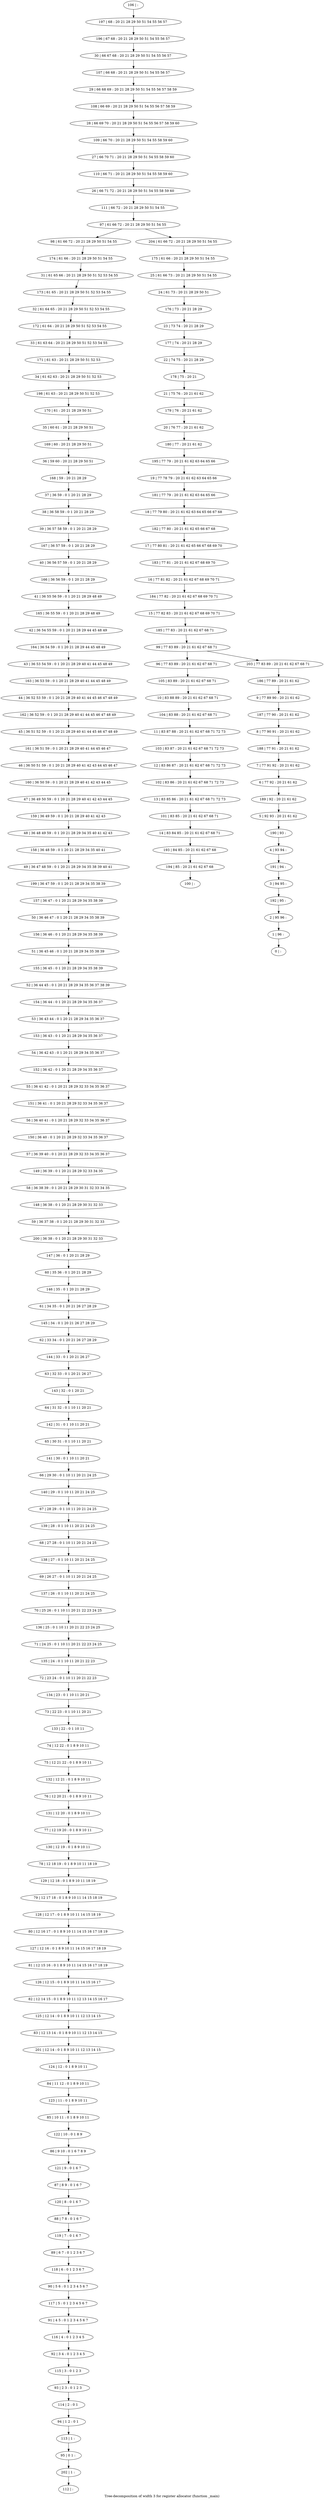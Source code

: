 digraph G {
graph [label="Tree-decomposition of width 3 for register allocator (function _main)"]
0[label="0 | : "];
1[label="1 | 96 : "];
2[label="2 | 95 96 : "];
3[label="3 | 94 95 : "];
4[label="4 | 93 94 : "];
5[label="5 | 92 93 : 20 21 61 62 "];
6[label="6 | 77 92 : 20 21 61 62 "];
7[label="7 | 77 91 92 : 20 21 61 62 "];
8[label="8 | 77 90 91 : 20 21 61 62 "];
9[label="9 | 77 89 90 : 20 21 61 62 "];
10[label="10 | 83 88 89 : 20 21 61 62 67 68 71 "];
11[label="11 | 83 87 88 : 20 21 61 62 67 68 71 72 73 "];
12[label="12 | 83 86 87 : 20 21 61 62 67 68 71 72 73 "];
13[label="13 | 83 85 86 : 20 21 61 62 67 68 71 72 73 "];
14[label="14 | 83 84 85 : 20 21 61 62 67 68 71 "];
15[label="15 | 77 82 83 : 20 21 61 62 67 68 69 70 71 "];
16[label="16 | 77 81 82 : 20 21 61 62 67 68 69 70 71 "];
17[label="17 | 77 80 81 : 20 21 61 62 65 66 67 68 69 70 "];
18[label="18 | 77 79 80 : 20 21 61 62 63 64 65 66 67 68 "];
19[label="19 | 77 78 79 : 20 21 61 62 63 64 65 66 "];
20[label="20 | 76 77 : 20 21 61 62 "];
21[label="21 | 75 76 : 20 21 61 62 "];
22[label="22 | 74 75 : 20 21 28 29 "];
23[label="23 | 73 74 : 20 21 28 29 "];
24[label="24 | 61 73 : 20 21 28 29 50 51 "];
25[label="25 | 61 66 73 : 20 21 28 29 50 51 54 55 "];
26[label="26 | 66 71 72 : 20 21 28 29 50 51 54 55 58 59 60 "];
27[label="27 | 66 70 71 : 20 21 28 29 50 51 54 55 58 59 60 "];
28[label="28 | 66 69 70 : 20 21 28 29 50 51 54 55 56 57 58 59 60 "];
29[label="29 | 66 68 69 : 20 21 28 29 50 51 54 55 56 57 58 59 "];
30[label="30 | 66 67 68 : 20 21 28 29 50 51 54 55 56 57 "];
31[label="31 | 61 65 66 : 20 21 28 29 50 51 52 53 54 55 "];
32[label="32 | 61 64 65 : 20 21 28 29 50 51 52 53 54 55 "];
33[label="33 | 61 63 64 : 20 21 28 29 50 51 52 53 54 55 "];
34[label="34 | 61 62 63 : 20 21 28 29 50 51 52 53 "];
35[label="35 | 60 61 : 20 21 28 29 50 51 "];
36[label="36 | 59 60 : 20 21 28 29 50 51 "];
37[label="37 | 36 59 : 0 1 20 21 28 29 "];
38[label="38 | 36 58 59 : 0 1 20 21 28 29 "];
39[label="39 | 36 57 58 59 : 0 1 20 21 28 29 "];
40[label="40 | 36 56 57 59 : 0 1 20 21 28 29 "];
41[label="41 | 36 55 56 59 : 0 1 20 21 28 29 48 49 "];
42[label="42 | 36 54 55 59 : 0 1 20 21 28 29 44 45 48 49 "];
43[label="43 | 36 53 54 59 : 0 1 20 21 28 29 40 41 44 45 48 49 "];
44[label="44 | 36 52 53 59 : 0 1 20 21 28 29 40 41 44 45 46 47 48 49 "];
45[label="45 | 36 51 52 59 : 0 1 20 21 28 29 40 41 44 45 46 47 48 49 "];
46[label="46 | 36 50 51 59 : 0 1 20 21 28 29 40 41 42 43 44 45 46 47 "];
47[label="47 | 36 49 50 59 : 0 1 20 21 28 29 40 41 42 43 44 45 "];
48[label="48 | 36 48 49 59 : 0 1 20 21 28 29 34 35 40 41 42 43 "];
49[label="49 | 36 47 48 59 : 0 1 20 21 28 29 34 35 38 39 40 41 "];
50[label="50 | 36 46 47 : 0 1 20 21 28 29 34 35 38 39 "];
51[label="51 | 36 45 46 : 0 1 20 21 28 29 34 35 38 39 "];
52[label="52 | 36 44 45 : 0 1 20 21 28 29 34 35 36 37 38 39 "];
53[label="53 | 36 43 44 : 0 1 20 21 28 29 34 35 36 37 "];
54[label="54 | 36 42 43 : 0 1 20 21 28 29 34 35 36 37 "];
55[label="55 | 36 41 42 : 0 1 20 21 28 29 32 33 34 35 36 37 "];
56[label="56 | 36 40 41 : 0 1 20 21 28 29 32 33 34 35 36 37 "];
57[label="57 | 36 39 40 : 0 1 20 21 28 29 32 33 34 35 36 37 "];
58[label="58 | 36 38 39 : 0 1 20 21 28 29 30 31 32 33 34 35 "];
59[label="59 | 36 37 38 : 0 1 20 21 28 29 30 31 32 33 "];
60[label="60 | 35 36 : 0 1 20 21 28 29 "];
61[label="61 | 34 35 : 0 1 20 21 26 27 28 29 "];
62[label="62 | 33 34 : 0 1 20 21 26 27 28 29 "];
63[label="63 | 32 33 : 0 1 20 21 26 27 "];
64[label="64 | 31 32 : 0 1 10 11 20 21 "];
65[label="65 | 30 31 : 0 1 10 11 20 21 "];
66[label="66 | 29 30 : 0 1 10 11 20 21 24 25 "];
67[label="67 | 28 29 : 0 1 10 11 20 21 24 25 "];
68[label="68 | 27 28 : 0 1 10 11 20 21 24 25 "];
69[label="69 | 26 27 : 0 1 10 11 20 21 24 25 "];
70[label="70 | 25 26 : 0 1 10 11 20 21 22 23 24 25 "];
71[label="71 | 24 25 : 0 1 10 11 20 21 22 23 24 25 "];
72[label="72 | 23 24 : 0 1 10 11 20 21 22 23 "];
73[label="73 | 22 23 : 0 1 10 11 20 21 "];
74[label="74 | 12 22 : 0 1 8 9 10 11 "];
75[label="75 | 12 21 22 : 0 1 8 9 10 11 "];
76[label="76 | 12 20 21 : 0 1 8 9 10 11 "];
77[label="77 | 12 19 20 : 0 1 8 9 10 11 "];
78[label="78 | 12 18 19 : 0 1 8 9 10 11 18 19 "];
79[label="79 | 12 17 18 : 0 1 8 9 10 11 14 15 18 19 "];
80[label="80 | 12 16 17 : 0 1 8 9 10 11 14 15 16 17 18 19 "];
81[label="81 | 12 15 16 : 0 1 8 9 10 11 14 15 16 17 18 19 "];
82[label="82 | 12 14 15 : 0 1 8 9 10 11 12 13 14 15 16 17 "];
83[label="83 | 12 13 14 : 0 1 8 9 10 11 12 13 14 15 "];
84[label="84 | 11 12 : 0 1 8 9 10 11 "];
85[label="85 | 10 11 : 0 1 8 9 10 11 "];
86[label="86 | 9 10 : 0 1 6 7 8 9 "];
87[label="87 | 8 9 : 0 1 6 7 "];
88[label="88 | 7 8 : 0 1 6 7 "];
89[label="89 | 6 7 : 0 1 2 3 6 7 "];
90[label="90 | 5 6 : 0 1 2 3 4 5 6 7 "];
91[label="91 | 4 5 : 0 1 2 3 4 5 6 7 "];
92[label="92 | 3 4 : 0 1 2 3 4 5 "];
93[label="93 | 2 3 : 0 1 2 3 "];
94[label="94 | 1 2 : 0 1 "];
95[label="95 | 0 1 : "];
96[label="96 | 77 83 89 : 20 21 61 62 67 68 71 "];
97[label="97 | 61 66 72 : 20 21 28 29 50 51 54 55 "];
98[label="98 | 61 66 72 : 20 21 28 29 50 51 54 55 "];
99[label="99 | 77 83 89 : 20 21 61 62 67 68 71 "];
100[label="100 | : "];
101[label="101 | 83 85 : 20 21 61 62 67 68 71 "];
102[label="102 | 83 86 : 20 21 61 62 67 68 71 72 73 "];
103[label="103 | 83 87 : 20 21 61 62 67 68 71 72 73 "];
104[label="104 | 83 88 : 20 21 61 62 67 68 71 "];
105[label="105 | 83 89 : 20 21 61 62 67 68 71 "];
106[label="106 | : "];
107[label="107 | 66 68 : 20 21 28 29 50 51 54 55 56 57 "];
108[label="108 | 66 69 : 20 21 28 29 50 51 54 55 56 57 58 59 "];
109[label="109 | 66 70 : 20 21 28 29 50 51 54 55 58 59 60 "];
110[label="110 | 66 71 : 20 21 28 29 50 51 54 55 58 59 60 "];
111[label="111 | 66 72 : 20 21 28 29 50 51 54 55 "];
112[label="112 | : "];
113[label="113 | 1 : "];
114[label="114 | 2 : 0 1 "];
115[label="115 | 3 : 0 1 2 3 "];
116[label="116 | 4 : 0 1 2 3 4 5 "];
117[label="117 | 5 : 0 1 2 3 4 5 6 7 "];
118[label="118 | 6 : 0 1 2 3 6 7 "];
119[label="119 | 7 : 0 1 6 7 "];
120[label="120 | 8 : 0 1 6 7 "];
121[label="121 | 9 : 0 1 6 7 "];
122[label="122 | 10 : 0 1 8 9 "];
123[label="123 | 11 : 0 1 8 9 10 11 "];
124[label="124 | 12 : 0 1 8 9 10 11 "];
125[label="125 | 12 14 : 0 1 8 9 10 11 12 13 14 15 "];
126[label="126 | 12 15 : 0 1 8 9 10 11 14 15 16 17 "];
127[label="127 | 12 16 : 0 1 8 9 10 11 14 15 16 17 18 19 "];
128[label="128 | 12 17 : 0 1 8 9 10 11 14 15 18 19 "];
129[label="129 | 12 18 : 0 1 8 9 10 11 18 19 "];
130[label="130 | 12 19 : 0 1 8 9 10 11 "];
131[label="131 | 12 20 : 0 1 8 9 10 11 "];
132[label="132 | 12 21 : 0 1 8 9 10 11 "];
133[label="133 | 22 : 0 1 10 11 "];
134[label="134 | 23 : 0 1 10 11 20 21 "];
135[label="135 | 24 : 0 1 10 11 20 21 22 23 "];
136[label="136 | 25 : 0 1 10 11 20 21 22 23 24 25 "];
137[label="137 | 26 : 0 1 10 11 20 21 24 25 "];
138[label="138 | 27 : 0 1 10 11 20 21 24 25 "];
139[label="139 | 28 : 0 1 10 11 20 21 24 25 "];
140[label="140 | 29 : 0 1 10 11 20 21 24 25 "];
141[label="141 | 30 : 0 1 10 11 20 21 "];
142[label="142 | 31 : 0 1 10 11 20 21 "];
143[label="143 | 32 : 0 1 20 21 "];
144[label="144 | 33 : 0 1 20 21 26 27 "];
145[label="145 | 34 : 0 1 20 21 26 27 28 29 "];
146[label="146 | 35 : 0 1 20 21 28 29 "];
147[label="147 | 36 : 0 1 20 21 28 29 "];
148[label="148 | 36 38 : 0 1 20 21 28 29 30 31 32 33 "];
149[label="149 | 36 39 : 0 1 20 21 28 29 32 33 34 35 "];
150[label="150 | 36 40 : 0 1 20 21 28 29 32 33 34 35 36 37 "];
151[label="151 | 36 41 : 0 1 20 21 28 29 32 33 34 35 36 37 "];
152[label="152 | 36 42 : 0 1 20 21 28 29 34 35 36 37 "];
153[label="153 | 36 43 : 0 1 20 21 28 29 34 35 36 37 "];
154[label="154 | 36 44 : 0 1 20 21 28 29 34 35 36 37 "];
155[label="155 | 36 45 : 0 1 20 21 28 29 34 35 38 39 "];
156[label="156 | 36 46 : 0 1 20 21 28 29 34 35 38 39 "];
157[label="157 | 36 47 : 0 1 20 21 28 29 34 35 38 39 "];
158[label="158 | 36 48 59 : 0 1 20 21 28 29 34 35 40 41 "];
159[label="159 | 36 49 59 : 0 1 20 21 28 29 40 41 42 43 "];
160[label="160 | 36 50 59 : 0 1 20 21 28 29 40 41 42 43 44 45 "];
161[label="161 | 36 51 59 : 0 1 20 21 28 29 40 41 44 45 46 47 "];
162[label="162 | 36 52 59 : 0 1 20 21 28 29 40 41 44 45 46 47 48 49 "];
163[label="163 | 36 53 59 : 0 1 20 21 28 29 40 41 44 45 48 49 "];
164[label="164 | 36 54 59 : 0 1 20 21 28 29 44 45 48 49 "];
165[label="165 | 36 55 59 : 0 1 20 21 28 29 48 49 "];
166[label="166 | 36 56 59 : 0 1 20 21 28 29 "];
167[label="167 | 36 57 59 : 0 1 20 21 28 29 "];
168[label="168 | 59 : 20 21 28 29 "];
169[label="169 | 60 : 20 21 28 29 50 51 "];
170[label="170 | 61 : 20 21 28 29 50 51 "];
171[label="171 | 61 63 : 20 21 28 29 50 51 52 53 "];
172[label="172 | 61 64 : 20 21 28 29 50 51 52 53 54 55 "];
173[label="173 | 61 65 : 20 21 28 29 50 51 52 53 54 55 "];
174[label="174 | 61 66 : 20 21 28 29 50 51 54 55 "];
175[label="175 | 61 66 : 20 21 28 29 50 51 54 55 "];
176[label="176 | 73 : 20 21 28 29 "];
177[label="177 | 74 : 20 21 28 29 "];
178[label="178 | 75 : 20 21 "];
179[label="179 | 76 : 20 21 61 62 "];
180[label="180 | 77 : 20 21 61 62 "];
181[label="181 | 77 79 : 20 21 61 62 63 64 65 66 "];
182[label="182 | 77 80 : 20 21 61 62 65 66 67 68 "];
183[label="183 | 77 81 : 20 21 61 62 67 68 69 70 "];
184[label="184 | 77 82 : 20 21 61 62 67 68 69 70 71 "];
185[label="185 | 77 83 : 20 21 61 62 67 68 71 "];
186[label="186 | 77 89 : 20 21 61 62 "];
187[label="187 | 77 90 : 20 21 61 62 "];
188[label="188 | 77 91 : 20 21 61 62 "];
189[label="189 | 92 : 20 21 61 62 "];
190[label="190 | 93 : "];
191[label="191 | 94 : "];
192[label="192 | 95 : "];
193[label="193 | 84 85 : 20 21 61 62 67 68 "];
194[label="194 | 85 : 20 21 61 62 67 68 "];
195[label="195 | 77 79 : 20 21 61 62 63 64 65 66 "];
196[label="196 | 67 68 : 20 21 28 29 50 51 54 55 56 57 "];
197[label="197 | 68 : 20 21 28 29 50 51 54 55 56 57 "];
198[label="198 | 61 63 : 20 21 28 29 50 51 52 53 "];
199[label="199 | 36 47 59 : 0 1 20 21 28 29 34 35 38 39 "];
200[label="200 | 36 38 : 0 1 20 21 28 29 30 31 32 33 "];
201[label="201 | 12 14 : 0 1 8 9 10 11 12 13 14 15 "];
202[label="202 | 1 : "];
203[label="203 | 77 83 89 : 20 21 61 62 67 68 71 "];
204[label="204 | 61 66 72 : 20 21 28 29 50 51 54 55 "];
37->38 ;
38->39 ;
74->75 ;
101->14 ;
13->101 ;
102->13 ;
12->102 ;
103->12 ;
11->103 ;
104->11 ;
10->104 ;
105->10 ;
96->105 ;
113->95 ;
94->113 ;
114->94 ;
93->114 ;
115->93 ;
92->115 ;
116->92 ;
91->116 ;
117->91 ;
90->117 ;
118->90 ;
89->118 ;
119->89 ;
88->119 ;
120->88 ;
87->120 ;
121->87 ;
86->121 ;
122->86 ;
85->122 ;
123->85 ;
84->123 ;
124->84 ;
125->83 ;
82->125 ;
126->82 ;
81->126 ;
127->81 ;
80->127 ;
128->80 ;
79->128 ;
129->79 ;
78->129 ;
130->78 ;
77->130 ;
131->77 ;
76->131 ;
132->76 ;
75->132 ;
133->74 ;
73->133 ;
134->73 ;
72->134 ;
135->72 ;
71->135 ;
136->71 ;
70->136 ;
137->70 ;
69->137 ;
138->69 ;
68->138 ;
139->68 ;
67->139 ;
140->67 ;
66->140 ;
141->66 ;
65->141 ;
142->65 ;
64->142 ;
143->64 ;
63->143 ;
144->63 ;
62->144 ;
145->62 ;
61->145 ;
146->61 ;
60->146 ;
147->60 ;
148->59 ;
58->148 ;
149->58 ;
57->149 ;
150->57 ;
56->150 ;
151->56 ;
55->151 ;
152->55 ;
54->152 ;
153->54 ;
53->153 ;
154->53 ;
52->154 ;
155->52 ;
51->155 ;
156->51 ;
50->156 ;
157->50 ;
158->49 ;
48->158 ;
159->48 ;
47->159 ;
160->47 ;
46->160 ;
161->46 ;
45->161 ;
162->45 ;
44->162 ;
163->44 ;
43->163 ;
164->43 ;
42->164 ;
165->42 ;
41->165 ;
166->41 ;
40->166 ;
167->40 ;
39->167 ;
168->37 ;
36->168 ;
169->36 ;
35->169 ;
170->35 ;
171->34 ;
33->171 ;
172->33 ;
32->172 ;
173->32 ;
31->173 ;
174->31 ;
98->174 ;
14->193 ;
194->100 ;
193->194 ;
198->170 ;
34->198 ;
199->157 ;
49->199 ;
200->147 ;
59->200 ;
201->124 ;
83->201 ;
202->112 ;
95->202 ;
106->197 ;
197->196 ;
196->30 ;
30->107 ;
107->29 ;
29->108 ;
108->28 ;
28->109 ;
109->27 ;
27->110 ;
110->26 ;
26->111 ;
111->97 ;
175->25 ;
25->24 ;
24->176 ;
176->23 ;
23->177 ;
177->22 ;
22->178 ;
178->21 ;
21->179 ;
179->20 ;
20->180 ;
180->195 ;
195->19 ;
19->181 ;
181->18 ;
18->182 ;
182->17 ;
17->183 ;
183->16 ;
16->184 ;
184->15 ;
15->185 ;
185->99 ;
186->9 ;
9->187 ;
187->8 ;
8->188 ;
188->7 ;
7->6 ;
6->189 ;
189->5 ;
5->190 ;
190->4 ;
4->191 ;
191->3 ;
3->192 ;
192->2 ;
2->1 ;
1->0 ;
203->186 ;
204->175 ;
99->96 ;
99->203 ;
97->98 ;
97->204 ;
}
